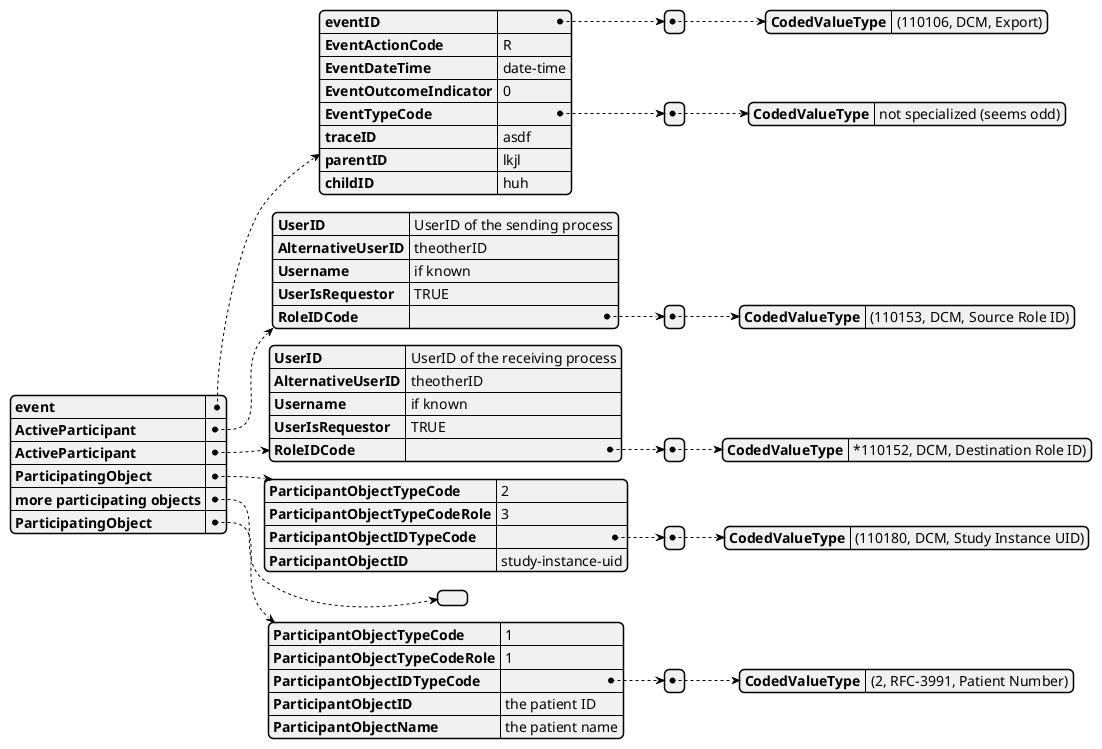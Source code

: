 
@startjson
{
	"event": {
	   "eventID" : [
	       { "CodedValueType" : "(110106, DCM, Export)"}
	       ],
	   "EventActionCode": "R",
	   "EventDateTime" : "date-time",
	   "EventOutcomeIndicator": "0",
	   "EventTypeCode" : [
	   	{ "CodedValueType" : "not specialized (seems odd)"}
		],
	   "traceID" : "asdf",
	   "parentID" : "lkjl",
	   "childID" : "huh"
	   },
	"ActiveParticipant" : {
	   "UserID" : "UserID of the sending process",
	   "AlternativeUserID" : "theotherID",
	   "Username" : "if known",
	   "UserIsRequestor" : "TRUE",
	   "RoleIDCode" : [
	   	{ "CodedValueType" : "(110153, DCM, Source Role ID)"}
		]
	   },
	"ActiveParticipant" : {
	   "UserID" : "UserID of the receiving process",
	   "AlternativeUserID" : "theotherID",
	   "Username" : "if known",
	   "UserIsRequestor" : "TRUE",
	   "RoleIDCode" : [
	   	{ "CodedValueType" : "*110152, DCM, Destination Role ID)"}
		]
	   },
	"ParticipatingObject" : {
	   "ParticipantObjectTypeCode" : 2,
	   "ParticipantObjectTypeCodeRole" : 3,
	   "ParticipantObjectIDTypeCode" : [
	       { "CodedValueType" : "(110180, DCM, Study Instance UID)"}
	       ],
	   "ParticipantObjectID" : "study-instance-uid"
	   },
	"more participating objects" : [],
	"ParticipatingObject" : {
	    "ParticipantObjectTypeCode" : 1,
	    "ParticipantObjectTypeCodeRole" : 1,
	    "ParticipantObjectIDTypeCode" : [
	        { "CodedValueType" : "(2, RFC-3991, Patient Number)"}
	        ],
	    "ParticipantObjectID" : "the patient ID",
	    "ParticipantObjectName" : "the patient name"
	   }
}
@endjson


	   

